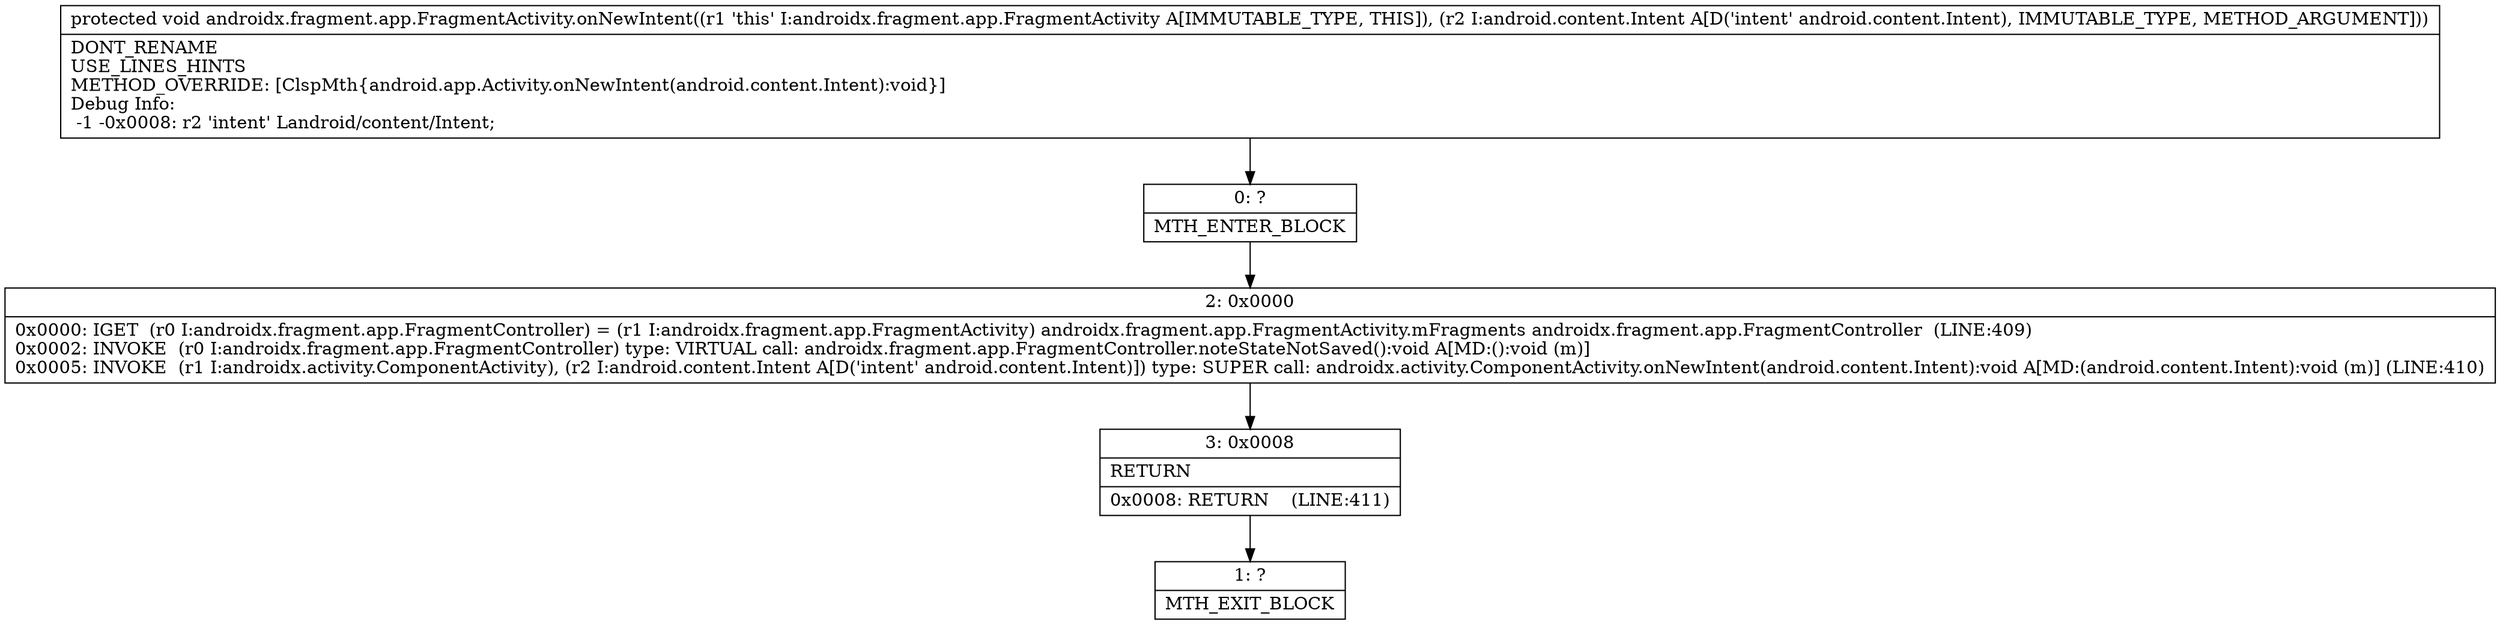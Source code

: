 digraph "CFG forandroidx.fragment.app.FragmentActivity.onNewIntent(Landroid\/content\/Intent;)V" {
Node_0 [shape=record,label="{0\:\ ?|MTH_ENTER_BLOCK\l}"];
Node_2 [shape=record,label="{2\:\ 0x0000|0x0000: IGET  (r0 I:androidx.fragment.app.FragmentController) = (r1 I:androidx.fragment.app.FragmentActivity) androidx.fragment.app.FragmentActivity.mFragments androidx.fragment.app.FragmentController  (LINE:409)\l0x0002: INVOKE  (r0 I:androidx.fragment.app.FragmentController) type: VIRTUAL call: androidx.fragment.app.FragmentController.noteStateNotSaved():void A[MD:():void (m)]\l0x0005: INVOKE  (r1 I:androidx.activity.ComponentActivity), (r2 I:android.content.Intent A[D('intent' android.content.Intent)]) type: SUPER call: androidx.activity.ComponentActivity.onNewIntent(android.content.Intent):void A[MD:(android.content.Intent):void (m)] (LINE:410)\l}"];
Node_3 [shape=record,label="{3\:\ 0x0008|RETURN\l|0x0008: RETURN    (LINE:411)\l}"];
Node_1 [shape=record,label="{1\:\ ?|MTH_EXIT_BLOCK\l}"];
MethodNode[shape=record,label="{protected void androidx.fragment.app.FragmentActivity.onNewIntent((r1 'this' I:androidx.fragment.app.FragmentActivity A[IMMUTABLE_TYPE, THIS]), (r2 I:android.content.Intent A[D('intent' android.content.Intent), IMMUTABLE_TYPE, METHOD_ARGUMENT]))  | DONT_RENAME\lUSE_LINES_HINTS\lMETHOD_OVERRIDE: [ClspMth\{android.app.Activity.onNewIntent(android.content.Intent):void\}]\lDebug Info:\l  \-1 \-0x0008: r2 'intent' Landroid\/content\/Intent;\l}"];
MethodNode -> Node_0;Node_0 -> Node_2;
Node_2 -> Node_3;
Node_3 -> Node_1;
}

